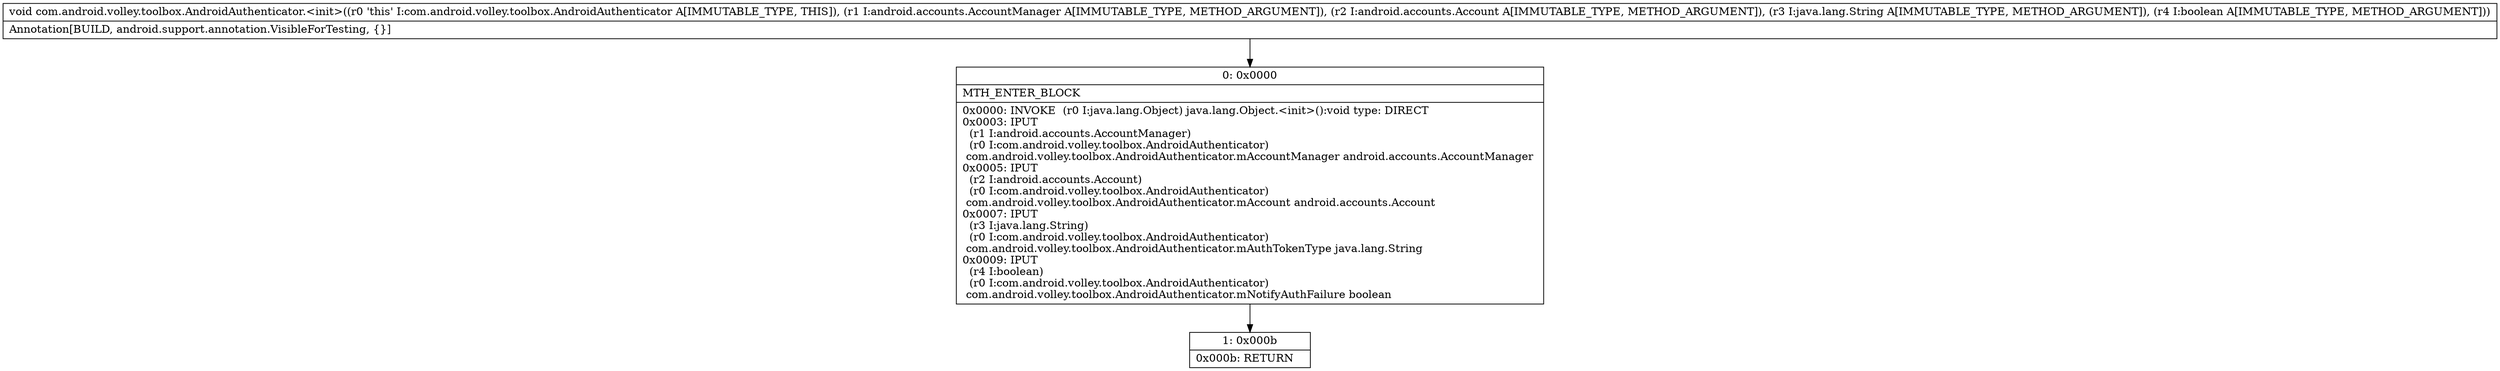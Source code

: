 digraph "CFG forcom.android.volley.toolbox.AndroidAuthenticator.\<init\>(Landroid\/accounts\/AccountManager;Landroid\/accounts\/Account;Ljava\/lang\/String;Z)V" {
Node_0 [shape=record,label="{0\:\ 0x0000|MTH_ENTER_BLOCK\l|0x0000: INVOKE  (r0 I:java.lang.Object) java.lang.Object.\<init\>():void type: DIRECT \l0x0003: IPUT  \l  (r1 I:android.accounts.AccountManager)\l  (r0 I:com.android.volley.toolbox.AndroidAuthenticator)\l com.android.volley.toolbox.AndroidAuthenticator.mAccountManager android.accounts.AccountManager \l0x0005: IPUT  \l  (r2 I:android.accounts.Account)\l  (r0 I:com.android.volley.toolbox.AndroidAuthenticator)\l com.android.volley.toolbox.AndroidAuthenticator.mAccount android.accounts.Account \l0x0007: IPUT  \l  (r3 I:java.lang.String)\l  (r0 I:com.android.volley.toolbox.AndroidAuthenticator)\l com.android.volley.toolbox.AndroidAuthenticator.mAuthTokenType java.lang.String \l0x0009: IPUT  \l  (r4 I:boolean)\l  (r0 I:com.android.volley.toolbox.AndroidAuthenticator)\l com.android.volley.toolbox.AndroidAuthenticator.mNotifyAuthFailure boolean \l}"];
Node_1 [shape=record,label="{1\:\ 0x000b|0x000b: RETURN   \l}"];
MethodNode[shape=record,label="{void com.android.volley.toolbox.AndroidAuthenticator.\<init\>((r0 'this' I:com.android.volley.toolbox.AndroidAuthenticator A[IMMUTABLE_TYPE, THIS]), (r1 I:android.accounts.AccountManager A[IMMUTABLE_TYPE, METHOD_ARGUMENT]), (r2 I:android.accounts.Account A[IMMUTABLE_TYPE, METHOD_ARGUMENT]), (r3 I:java.lang.String A[IMMUTABLE_TYPE, METHOD_ARGUMENT]), (r4 I:boolean A[IMMUTABLE_TYPE, METHOD_ARGUMENT]))  | Annotation[BUILD, android.support.annotation.VisibleForTesting, \{\}]\l}"];
MethodNode -> Node_0;
Node_0 -> Node_1;
}


